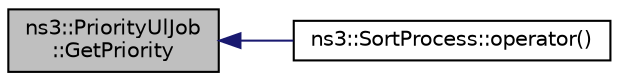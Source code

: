 digraph "ns3::PriorityUlJob::GetPriority"
{
  edge [fontname="Helvetica",fontsize="10",labelfontname="Helvetica",labelfontsize="10"];
  node [fontname="Helvetica",fontsize="10",shape=record];
  rankdir="LR";
  Node1 [label="ns3::PriorityUlJob\l::GetPriority",height=0.2,width=0.4,color="black", fillcolor="grey75", style="filled", fontcolor="black"];
  Node1 -> Node2 [dir="back",color="midnightblue",fontsize="10",style="solid"];
  Node2 [label="ns3::SortProcess::operator()",height=0.2,width=0.4,color="black", fillcolor="white", style="filled",URL="$d7/d48/structns3_1_1SortProcess.html#a863ef10e27e1f631a9d5df10ad040ffd",tooltip="comparison operator "];
}
